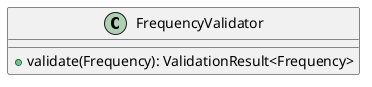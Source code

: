 @startuml

    class FrequencyValidator [[FrequencyValidator.html]] {
        +validate(Frequency): ValidationResult<Frequency>
    }

@enduml
